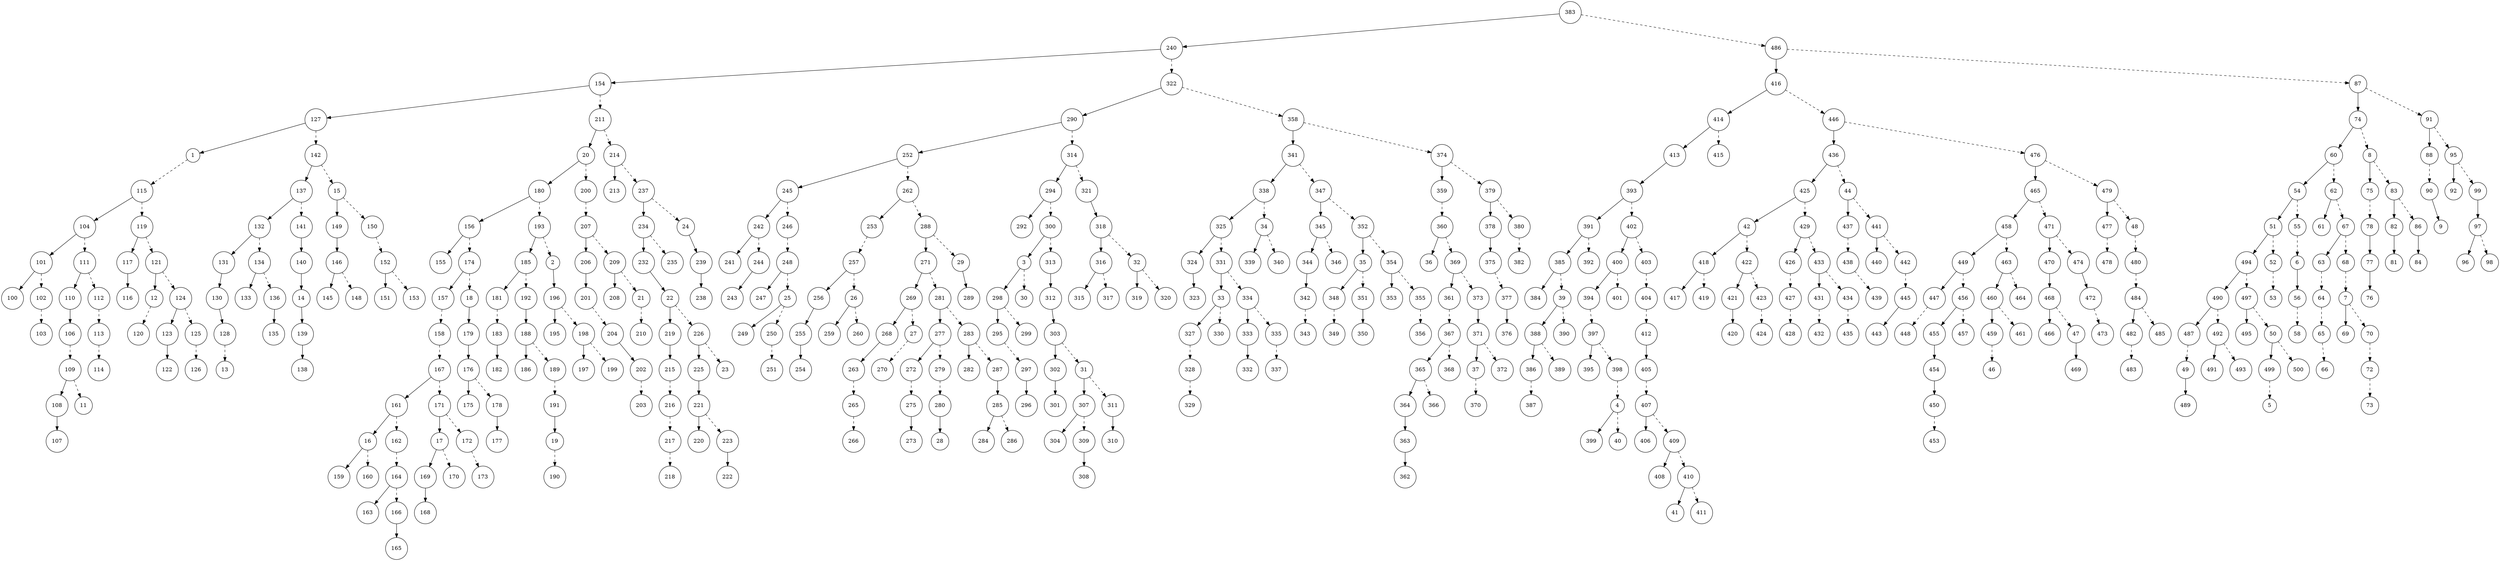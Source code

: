 digraph Tree {
    node [shape=circle];
    "383" -> "240";
    "383" -> "486" [style=dashed];
    "240" -> "154";
    "240" -> "322" [style=dashed];
    "154" -> "127";
    "154" -> "211" [style=dashed];
    "127" -> "1";
    "127" -> "142" [style=dashed];
    "1" -> "115" [style=dashed];
    "115" -> "104";
    "115" -> "119" [style=dashed];
    "104" -> "101";
    "104" -> "111" [style=dashed];
    "101" -> "100";
    "101" -> "102" [style=dashed];
    "102" -> "103" [style=dashed];
    "111" -> "110";
    "111" -> "112" [style=dashed];
    "110" -> "106";
    "106" -> "109" [style=dashed];
    "109" -> "108";
    "109" -> "11" [style=dashed];
    "108" -> "107";
    "112" -> "113" [style=dashed];
    "113" -> "114" [style=dashed];
    "119" -> "117";
    "119" -> "121" [style=dashed];
    "117" -> "116";
    "121" -> "12";
    "121" -> "124" [style=dashed];
    "12" -> "120" [style=dashed];
    "124" -> "123";
    "124" -> "125" [style=dashed];
    "123" -> "122";
    "125" -> "126" [style=dashed];
    "142" -> "137";
    "142" -> "15" [style=dashed];
    "137" -> "132";
    "137" -> "141" [style=dashed];
    "132" -> "131";
    "132" -> "134" [style=dashed];
    "131" -> "130";
    "130" -> "128";
    "128" -> "13" [style=dashed];
    "134" -> "133";
    "134" -> "136" [style=dashed];
    "136" -> "135";
    "141" -> "140";
    "140" -> "14";
    "14" -> "139";
    "139" -> "138";
    "15" -> "149";
    "15" -> "150" [style=dashed];
    "149" -> "146";
    "146" -> "145";
    "146" -> "148" [style=dashed];
    "150" -> "152" [style=dashed];
    "152" -> "151";
    "152" -> "153" [style=dashed];
    "211" -> "20";
    "211" -> "214" [style=dashed];
    "20" -> "180";
    "20" -> "200" [style=dashed];
    "180" -> "156";
    "180" -> "193" [style=dashed];
    "156" -> "155";
    "156" -> "174" [style=dashed];
    "174" -> "157";
    "174" -> "18" [style=dashed];
    "157" -> "158" [style=dashed];
    "158" -> "167" [style=dashed];
    "167" -> "161";
    "167" -> "171" [style=dashed];
    "161" -> "16";
    "161" -> "162" [style=dashed];
    "16" -> "159";
    "16" -> "160" [style=dashed];
    "162" -> "164" [style=dashed];
    "164" -> "163";
    "164" -> "166" [style=dashed];
    "166" -> "165";
    "171" -> "17";
    "171" -> "172" [style=dashed];
    "17" -> "169";
    "17" -> "170" [style=dashed];
    "169" -> "168";
    "172" -> "173" [style=dashed];
    "18" -> "179";
    "179" -> "176";
    "176" -> "175";
    "176" -> "178" [style=dashed];
    "178" -> "177";
    "193" -> "185";
    "193" -> "2" [style=dashed];
    "185" -> "181";
    "185" -> "192" [style=dashed];
    "181" -> "183" [style=dashed];
    "183" -> "182";
    "192" -> "188";
    "188" -> "186";
    "188" -> "189" [style=dashed];
    "189" -> "191" [style=dashed];
    "191" -> "19";
    "19" -> "190" [style=dashed];
    "2" -> "196";
    "196" -> "195";
    "196" -> "198" [style=dashed];
    "198" -> "197";
    "198" -> "199" [style=dashed];
    "200" -> "207" [style=dashed];
    "207" -> "206";
    "207" -> "209" [style=dashed];
    "206" -> "201";
    "201" -> "204" [style=dashed];
    "204" -> "202";
    "202" -> "203" [style=dashed];
    "209" -> "208";
    "209" -> "21" [style=dashed];
    "21" -> "210" [style=dashed];
    "214" -> "213";
    "214" -> "237" [style=dashed];
    "237" -> "234";
    "237" -> "24" [style=dashed];
    "234" -> "232";
    "234" -> "235" [style=dashed];
    "232" -> "22";
    "22" -> "219";
    "22" -> "226" [style=dashed];
    "219" -> "215";
    "215" -> "216" [style=dashed];
    "216" -> "217" [style=dashed];
    "217" -> "218" [style=dashed];
    "226" -> "225";
    "226" -> "23" [style=dashed];
    "225" -> "221";
    "221" -> "220";
    "221" -> "223" [style=dashed];
    "223" -> "222";
    "24" -> "239";
    "239" -> "238";
    "322" -> "290";
    "322" -> "358" [style=dashed];
    "290" -> "252";
    "290" -> "314" [style=dashed];
    "252" -> "245";
    "252" -> "262" [style=dashed];
    "245" -> "242";
    "245" -> "246" [style=dashed];
    "242" -> "241";
    "242" -> "244" [style=dashed];
    "244" -> "243";
    "246" -> "248" [style=dashed];
    "248" -> "247";
    "248" -> "25" [style=dashed];
    "25" -> "249";
    "25" -> "250" [style=dashed];
    "250" -> "251" [style=dashed];
    "262" -> "253";
    "262" -> "288" [style=dashed];
    "253" -> "257" [style=dashed];
    "257" -> "256";
    "257" -> "26" [style=dashed];
    "256" -> "255";
    "255" -> "254";
    "26" -> "259";
    "26" -> "260" [style=dashed];
    "288" -> "271";
    "288" -> "29" [style=dashed];
    "271" -> "269";
    "271" -> "281" [style=dashed];
    "269" -> "268";
    "269" -> "27" [style=dashed];
    "268" -> "263";
    "263" -> "265" [style=dashed];
    "265" -> "266" [style=dashed];
    "27" -> "270" [style=dashed];
    "281" -> "277";
    "281" -> "283" [style=dashed];
    "277" -> "272";
    "277" -> "279" [style=dashed];
    "272" -> "275" [style=dashed];
    "275" -> "273";
    "279" -> "280" [style=dashed];
    "280" -> "28";
    "283" -> "282";
    "283" -> "287" [style=dashed];
    "287" -> "285";
    "285" -> "284";
    "285" -> "286" [style=dashed];
    "29" -> "289";
    "314" -> "294";
    "314" -> "321" [style=dashed];
    "294" -> "292";
    "294" -> "300" [style=dashed];
    "300" -> "3";
    "300" -> "313" [style=dashed];
    "3" -> "298";
    "3" -> "30" [style=dashed];
    "298" -> "295";
    "298" -> "299" [style=dashed];
    "295" -> "297" [style=dashed];
    "297" -> "296";
    "313" -> "312";
    "312" -> "303";
    "303" -> "302";
    "303" -> "31" [style=dashed];
    "302" -> "301";
    "31" -> "307";
    "31" -> "311" [style=dashed];
    "307" -> "304";
    "307" -> "309" [style=dashed];
    "309" -> "308";
    "311" -> "310";
    "321" -> "318";
    "318" -> "316";
    "318" -> "32" [style=dashed];
    "316" -> "315";
    "316" -> "317" [style=dashed];
    "32" -> "319";
    "32" -> "320" [style=dashed];
    "358" -> "341";
    "358" -> "374" [style=dashed];
    "341" -> "338";
    "341" -> "347" [style=dashed];
    "338" -> "325";
    "338" -> "34" [style=dashed];
    "325" -> "324";
    "325" -> "331" [style=dashed];
    "324" -> "323";
    "331" -> "33";
    "331" -> "334" [style=dashed];
    "33" -> "327";
    "33" -> "330" [style=dashed];
    "327" -> "328" [style=dashed];
    "328" -> "329" [style=dashed];
    "334" -> "333";
    "334" -> "335" [style=dashed];
    "333" -> "332";
    "335" -> "337" [style=dashed];
    "34" -> "339";
    "34" -> "340" [style=dashed];
    "347" -> "345";
    "347" -> "352" [style=dashed];
    "345" -> "344";
    "345" -> "346" [style=dashed];
    "344" -> "342";
    "342" -> "343" [style=dashed];
    "352" -> "35";
    "352" -> "354" [style=dashed];
    "35" -> "348";
    "35" -> "351" [style=dashed];
    "348" -> "349" [style=dashed];
    "351" -> "350";
    "354" -> "353";
    "354" -> "355" [style=dashed];
    "355" -> "356" [style=dashed];
    "374" -> "359";
    "374" -> "379" [style=dashed];
    "359" -> "360" [style=dashed];
    "360" -> "36";
    "360" -> "369" [style=dashed];
    "369" -> "361";
    "369" -> "373" [style=dashed];
    "361" -> "367" [style=dashed];
    "367" -> "365";
    "367" -> "368" [style=dashed];
    "365" -> "364";
    "365" -> "366" [style=dashed];
    "364" -> "363";
    "363" -> "362";
    "373" -> "371";
    "371" -> "37";
    "371" -> "372" [style=dashed];
    "37" -> "370" [style=dashed];
    "379" -> "378";
    "379" -> "380" [style=dashed];
    "378" -> "375";
    "375" -> "377" [style=dashed];
    "377" -> "376";
    "380" -> "382" [style=dashed];
    "486" -> "416";
    "486" -> "87" [style=dashed];
    "416" -> "414";
    "416" -> "446" [style=dashed];
    "414" -> "413";
    "414" -> "415" [style=dashed];
    "413" -> "393";
    "393" -> "391";
    "393" -> "402" [style=dashed];
    "391" -> "385";
    "391" -> "392" [style=dashed];
    "385" -> "384";
    "385" -> "39" [style=dashed];
    "39" -> "388";
    "39" -> "390" [style=dashed];
    "388" -> "386";
    "388" -> "389" [style=dashed];
    "386" -> "387" [style=dashed];
    "402" -> "400";
    "402" -> "403" [style=dashed];
    "400" -> "394";
    "400" -> "401" [style=dashed];
    "394" -> "397" [style=dashed];
    "397" -> "395";
    "397" -> "398" [style=dashed];
    "398" -> "4" [style=dashed];
    "4" -> "399";
    "4" -> "40" [style=dashed];
    "403" -> "404" [style=dashed];
    "404" -> "412" [style=dashed];
    "412" -> "405";
    "405" -> "407" [style=dashed];
    "407" -> "406";
    "407" -> "409" [style=dashed];
    "409" -> "408";
    "409" -> "410" [style=dashed];
    "410" -> "41";
    "410" -> "411" [style=dashed];
    "446" -> "436";
    "446" -> "476" [style=dashed];
    "436" -> "425";
    "436" -> "44" [style=dashed];
    "425" -> "42";
    "425" -> "429" [style=dashed];
    "42" -> "418";
    "42" -> "422" [style=dashed];
    "418" -> "417";
    "418" -> "419" [style=dashed];
    "422" -> "421";
    "422" -> "423" [style=dashed];
    "421" -> "420";
    "423" -> "424" [style=dashed];
    "429" -> "426";
    "429" -> "433" [style=dashed];
    "426" -> "427" [style=dashed];
    "427" -> "428" [style=dashed];
    "433" -> "431";
    "433" -> "434" [style=dashed];
    "431" -> "432" [style=dashed];
    "434" -> "435" [style=dashed];
    "44" -> "437";
    "44" -> "441" [style=dashed];
    "437" -> "438" [style=dashed];
    "438" -> "439" [style=dashed];
    "441" -> "440";
    "441" -> "442" [style=dashed];
    "442" -> "445" [style=dashed];
    "445" -> "443";
    "476" -> "465";
    "476" -> "479" [style=dashed];
    "465" -> "458";
    "465" -> "471" [style=dashed];
    "458" -> "449";
    "458" -> "463" [style=dashed];
    "449" -> "447";
    "449" -> "456" [style=dashed];
    "447" -> "448" [style=dashed];
    "456" -> "455";
    "456" -> "457" [style=dashed];
    "455" -> "454";
    "454" -> "450";
    "450" -> "453" [style=dashed];
    "463" -> "460";
    "463" -> "464" [style=dashed];
    "460" -> "459";
    "460" -> "461" [style=dashed];
    "459" -> "46" [style=dashed];
    "471" -> "470";
    "471" -> "474" [style=dashed];
    "470" -> "468";
    "468" -> "466";
    "468" -> "47" [style=dashed];
    "47" -> "469";
    "474" -> "472";
    "472" -> "473" [style=dashed];
    "479" -> "477";
    "479" -> "48" [style=dashed];
    "477" -> "478" [style=dashed];
    "48" -> "480" [style=dashed];
    "480" -> "484" [style=dashed];
    "484" -> "482";
    "484" -> "485" [style=dashed];
    "482" -> "483" [style=dashed];
    "87" -> "74";
    "87" -> "91" [style=dashed];
    "74" -> "60";
    "74" -> "8" [style=dashed];
    "60" -> "54";
    "60" -> "62" [style=dashed];
    "54" -> "51";
    "54" -> "55" [style=dashed];
    "51" -> "494";
    "51" -> "52" [style=dashed];
    "494" -> "490";
    "494" -> "497" [style=dashed];
    "490" -> "487";
    "490" -> "492" [style=dashed];
    "487" -> "49" [style=dashed];
    "49" -> "489";
    "492" -> "491";
    "492" -> "493" [style=dashed];
    "497" -> "495";
    "497" -> "50" [style=dashed];
    "50" -> "499";
    "50" -> "500" [style=dashed];
    "499" -> "5" [style=dashed];
    "52" -> "53" [style=dashed];
    "55" -> "6" [style=dashed];
    "6" -> "56";
    "56" -> "58" [style=dashed];
    "62" -> "61";
    "62" -> "67" [style=dashed];
    "67" -> "63";
    "67" -> "68" [style=dashed];
    "63" -> "64" [style=dashed];
    "64" -> "65" [style=dashed];
    "65" -> "66" [style=dashed];
    "68" -> "7" [style=dashed];
    "7" -> "69";
    "7" -> "70" [style=dashed];
    "70" -> "72" [style=dashed];
    "72" -> "73" [style=dashed];
    "8" -> "75";
    "8" -> "83" [style=dashed];
    "75" -> "78" [style=dashed];
    "78" -> "77";
    "77" -> "76";
    "83" -> "82";
    "83" -> "86" [style=dashed];
    "82" -> "81";
    "86" -> "84";
    "91" -> "88";
    "91" -> "95" [style=dashed];
    "88" -> "90" [style=dashed];
    "90" -> "9";
    "95" -> "92";
    "95" -> "99" [style=dashed];
    "99" -> "97";
    "97" -> "96";
    "97" -> "98" [style=dashed];
}
